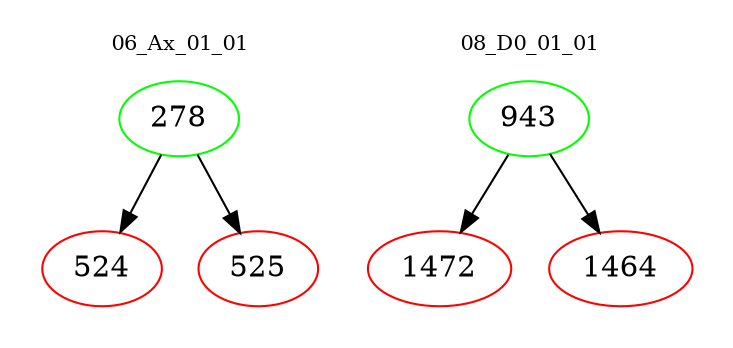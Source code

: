 digraph{
subgraph cluster_0 {
color = white
label = "06_Ax_01_01";
fontsize=10;
T0_278 [label="278", color="green"]
T0_278 -> T0_524 [color="black"]
T0_524 [label="524", color="red"]
T0_278 -> T0_525 [color="black"]
T0_525 [label="525", color="red"]
}
subgraph cluster_1 {
color = white
label = "08_D0_01_01";
fontsize=10;
T1_943 [label="943", color="green"]
T1_943 -> T1_1472 [color="black"]
T1_1472 [label="1472", color="red"]
T1_943 -> T1_1464 [color="black"]
T1_1464 [label="1464", color="red"]
}
}
